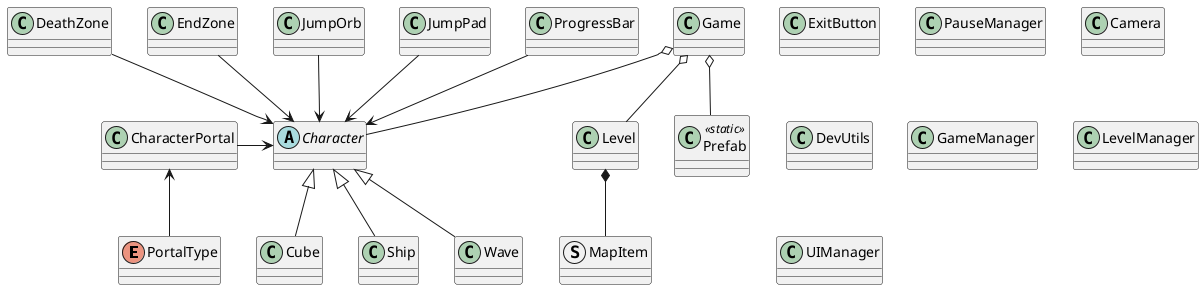 @startuml GeomeTry

enum PortalType 

class ExitButton

abstract class Character

class Cube

class Ship

class Wave

class PauseManager

class CharacterPortal

class Camera

class DeathZone

class DevUtils

class EndZone

class Game

class GameManager

class JumpOrb

class JumpPad

class Level

class LevelManager

struct MapItem

class Prefab <<static>>

class ProgressBar

class UIManager

' Héritage
Cube -u-|> Character
Ship -u-|> Character
Wave -u-|> Character

' Composition
Level *-- MapItem

' Aggregation
Game o-- Level
Game o-- Prefab
Game o-- Character

' Associations simples
PortalType -u-> CharacterPortal

JumpOrb --> Character
JumpPad --> Character
DeathZone --> Character
EndZone --> Character
CharacterPortal -r-> Character
ProgressBar --> Character

@enduml